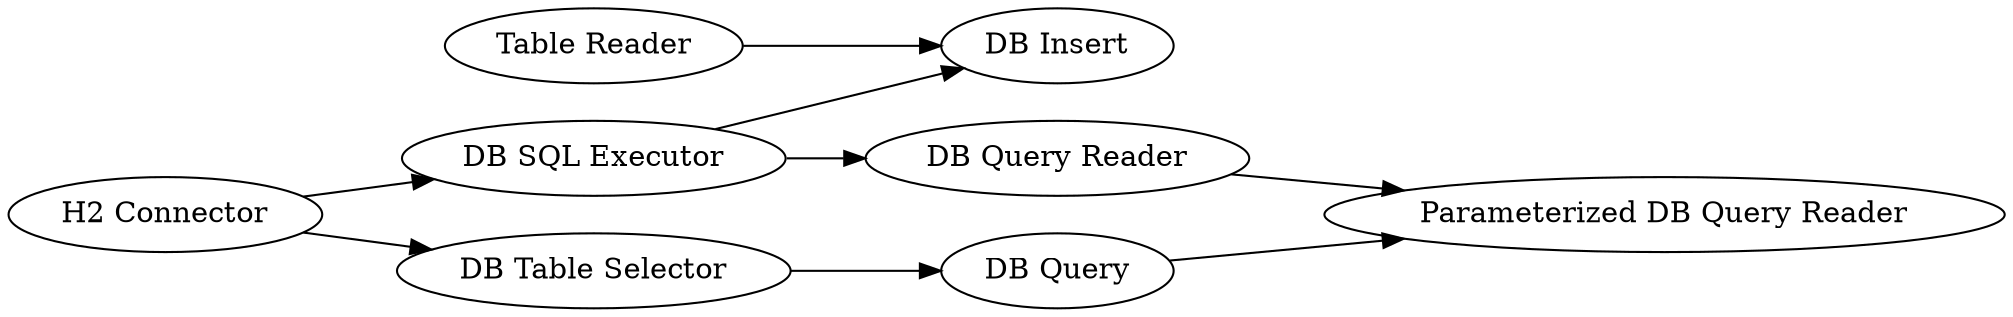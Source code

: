 digraph {
	"5011955476398645857_72" [label="DB Table Selector"]
	"5011955476398645857_85" [label="Parameterized DB Query Reader"]
	"5011955476398645857_77" [label="H2 Connector"]
	"5011955476398645857_87" [label="DB SQL Executor"]
	"5011955476398645857_83" [label="DB Query"]
	"190485144122725229_96" [label="Table Reader"]
	"190485144122725229_89" [label="DB Insert"]
	"5011955476398645857_84" [label="DB Query Reader"]
	"190485144122725229_96" -> "190485144122725229_89"
	"5011955476398645857_83" -> "5011955476398645857_85"
	"5011955476398645857_84" -> "5011955476398645857_85"
	"5011955476398645857_87" -> "5011955476398645857_84"
	"5011955476398645857_77" -> "5011955476398645857_87"
	"5011955476398645857_77" -> "5011955476398645857_72"
	"5011955476398645857_87" -> "190485144122725229_89"
	"5011955476398645857_72" -> "5011955476398645857_83"
	rankdir=LR
}
